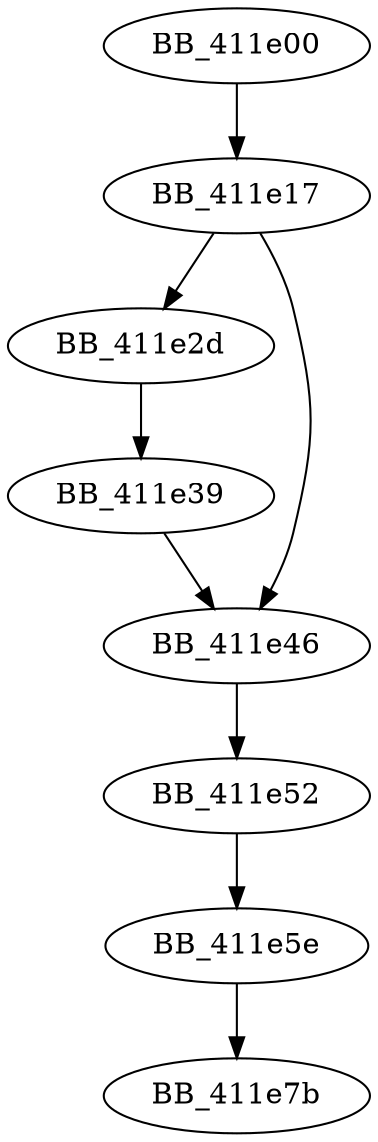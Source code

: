 DiGraph sub_411E00{
BB_411e00->BB_411e17
BB_411e17->BB_411e2d
BB_411e17->BB_411e46
BB_411e2d->BB_411e39
BB_411e39->BB_411e46
BB_411e46->BB_411e52
BB_411e52->BB_411e5e
BB_411e5e->BB_411e7b
}

